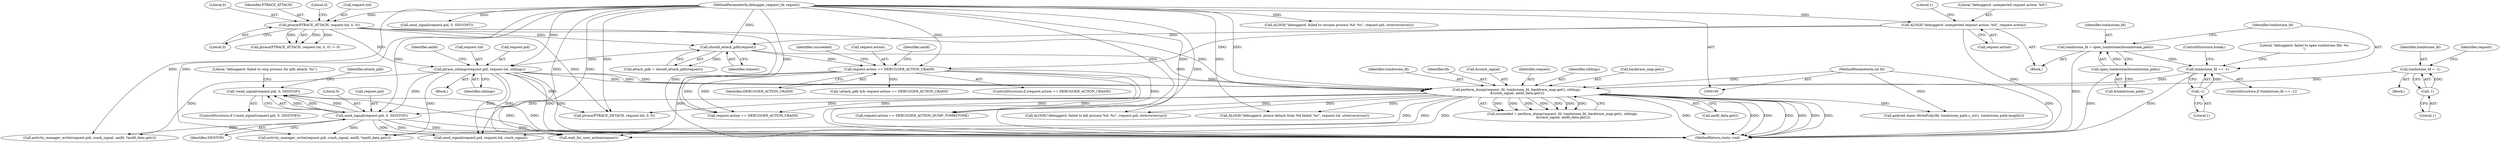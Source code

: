 digraph "1_Android_d7603583f90c2bc6074a4ee2886bd28082d7c65b_1@API" {
"1000263" [label="(Call,!send_signal(request.pid, 0, SIGSTOP))"];
"1000264" [label="(Call,send_signal(request.pid, 0, SIGSTOP))"];
"1000185" [label="(Call,ptrace_siblings(request.pid, request.tid, siblings))"];
"1000165" [label="(Call,should_attach_gdb(request))"];
"1000138" [label="(Call,ALOGE(\"debuggerd: unexpected request action: %d\", request.action))"];
"1000102" [label="(MethodParameterIn,debugger_request_t& request)"];
"1000147" [label="(Call,ptrace(PTRACE_ATTACH, request.tid, 0, 0))"];
"1000232" [label="(Call,perform_dump(request, fd, tombstone_fd, backtrace_map.get(), siblings,\n &crash_signal, amfd_data.get()))"];
"1000205" [label="(Call,request.action == DEBUGGER_ACTION_CRASH)"];
"1000101" [label="(MethodParameterIn,int fd)"];
"1000106" [label="(Call,tombstone_fd = -1)"];
"1000108" [label="(Call,-1)"];
"1000123" [label="(Call,tombstone_fd == -1)"];
"1000117" [label="(Call,tombstone_fd = open_tombstone(&tombstone_path))"];
"1000119" [label="(Call,open_tombstone(&tombstone_path))"];
"1000125" [label="(Call,-1)"];
"1000204" [label="(ControlStructure,if (request.action == DEBUGGER_ACTION_CRASH))"];
"1000120" [label="(Call,&tombstone_path)"];
"1000234" [label="(Identifier,fd)"];
"1000238" [label="(Call,&crash_signal)"];
"1000109" [label="(Literal,1)"];
"1000316" [label="(Call,!attach_gdb && request.action == DEBUGGER_ACTION_CRASH)"];
"1000265" [label="(Call,request.pid)"];
"1000124" [label="(Identifier,tombstone_fd)"];
"1000149" [label="(Call,request.tid)"];
"1000102" [label="(MethodParameterIn,debugger_request_t& request)"];
"1000365" [label="(Call,ALOGE(\"debuggerd: failed to resume process %d: %s\", request.pid, strerror(errno)))"];
"1000126" [label="(Literal,1)"];
"1000147" [label="(Call,ptrace(PTRACE_ATTACH, request.tid, 0, 0))"];
"1000146" [label="(Call,ptrace(PTRACE_ATTACH, request.tid, 0, 0) != 0)"];
"1000153" [label="(Literal,0)"];
"1000268" [label="(Literal,0)"];
"1000129" [label="(Literal,\"debuggerd: failed to open tombstone file: %s\n\")"];
"1000184" [label="(Block,)"];
"1000327" [label="(Call,send_signal(request.pid, request.tid, crash_signal))"];
"1000165" [label="(Call,should_attach_gdb(request))"];
"1000122" [label="(ControlStructure,if (tombstone_fd == -1))"];
"1000233" [label="(Identifier,request)"];
"1000152" [label="(Literal,0)"];
"1000189" [label="(Call,request.tid)"];
"1000101" [label="(MethodParameterIn,int fd)"];
"1000232" [label="(Call,perform_dump(request, fd, tombstone_fd, backtrace_map.get(), siblings,\n &crash_signal, amfd_data.get()))"];
"1000118" [label="(Identifier,tombstone_fd)"];
"1000192" [label="(Identifier,siblings)"];
"1000269" [label="(Identifier,SIGSTOP)"];
"1000119" [label="(Call,open_tombstone(&tombstone_path))"];
"1000212" [label="(Identifier,amfd)"];
"1000112" [label="(Identifier,request)"];
"1000282" [label="(Call,activity_manager_write(request.pid, crash_signal, amfd, *amfd_data.get()))"];
"1000108" [label="(Call,-1)"];
"1000292" [label="(Call,ptrace(PTRACE_DETACH, request.tid, 0, 0))"];
"1000139" [label="(Literal,\"debuggerd: unexpected request action: %d\")"];
"1000216" [label="(Identifier,succeeded)"];
"1000125" [label="(Call,-1)"];
"1000114" [label="(Block,)"];
"1000272" [label="(Literal,\"debuggerd: failed to stop process for gdb attach: %s\")"];
"1000358" [label="(Call,send_signal(request.pid, 0, SIGCONT))"];
"1000262" [label="(ControlStructure,if (!send_signal(request.pid, 0, SIGSTOP)))"];
"1000264" [label="(Call,send_signal(request.pid, 0, SIGSTOP))"];
"1000186" [label="(Call,request.pid)"];
"1000163" [label="(Call,attach_gdb = should_attach_gdb(request))"];
"1000336" [label="(Call,ALOGE(\"debuggerd: failed to kill process %d: %s\", request.pid, strerror(errno)))"];
"1000255" [label="(Call,android::base::WriteFully(fd, tombstone_path.c_str(), tombstone_path.length()))"];
"1000245" [label="(Call,request.action == DEBUGGER_ACTION_DUMP_TOMBSTONE)"];
"1000107" [label="(Identifier,tombstone_fd)"];
"1000166" [label="(Identifier,request)"];
"1000378" [label="(MethodReturn,static void)"];
"1000148" [label="(Identifier,PTRACE_ATTACH)"];
"1000106" [label="(Call,tombstone_fd = -1)"];
"1000123" [label="(Call,tombstone_fd == -1)"];
"1000263" [label="(Call,!send_signal(request.pid, 0, SIGSTOP))"];
"1000301" [label="(Call,ALOGE(\"debuggerd: ptrace detach from %d failed: %s\", request.tid, strerror(errno)))"];
"1000319" [label="(Call,request.action == DEBUGGER_ACTION_CRASH)"];
"1000138" [label="(Call,ALOGE(\"debuggerd: unexpected request action: %d\", request.action))"];
"1000237" [label="(Identifier,siblings)"];
"1000209" [label="(Identifier,DEBUGGER_ACTION_CRASH)"];
"1000346" [label="(Call,wait_for_user_action(request))"];
"1000134" [label="(ControlStructure,break;)"];
"1000230" [label="(Call,succeeded = perform_dump(request, fd, tombstone_fd, backtrace_map.get(), siblings,\n &crash_signal, amfd_data.get()))"];
"1000140" [label="(Call,request.action)"];
"1000154" [label="(Literal,0)"];
"1000240" [label="(Call,amfd_data.get())"];
"1000348" [label="(Call,activity_manager_write(request.pid, crash_signal, amfd, *amfd_data.get()))"];
"1000236" [label="(Call,backtrace_map.get())"];
"1000206" [label="(Call,request.action)"];
"1000103" [label="(Block,)"];
"1000205" [label="(Call,request.action == DEBUGGER_ACTION_CRASH)"];
"1000280" [label="(Identifier,attach_gdb)"];
"1000235" [label="(Identifier,tombstone_fd)"];
"1000196" [label="(Identifier,amfd)"];
"1000117" [label="(Call,tombstone_fd = open_tombstone(&tombstone_path))"];
"1000185" [label="(Call,ptrace_siblings(request.pid, request.tid, siblings))"];
"1000144" [label="(Literal,1)"];
"1000263" -> "1000262"  [label="AST: "];
"1000263" -> "1000264"  [label="CFG: "];
"1000264" -> "1000263"  [label="AST: "];
"1000272" -> "1000263"  [label="CFG: "];
"1000280" -> "1000263"  [label="CFG: "];
"1000263" -> "1000378"  [label="DDG: "];
"1000263" -> "1000378"  [label="DDG: "];
"1000264" -> "1000263"  [label="DDG: "];
"1000264" -> "1000263"  [label="DDG: "];
"1000264" -> "1000263"  [label="DDG: "];
"1000264" -> "1000269"  [label="CFG: "];
"1000265" -> "1000264"  [label="AST: "];
"1000268" -> "1000264"  [label="AST: "];
"1000269" -> "1000264"  [label="AST: "];
"1000264" -> "1000378"  [label="DDG: "];
"1000264" -> "1000378"  [label="DDG: "];
"1000185" -> "1000264"  [label="DDG: "];
"1000232" -> "1000264"  [label="DDG: "];
"1000102" -> "1000264"  [label="DDG: "];
"1000264" -> "1000282"  [label="DDG: "];
"1000264" -> "1000327"  [label="DDG: "];
"1000264" -> "1000346"  [label="DDG: "];
"1000264" -> "1000348"  [label="DDG: "];
"1000185" -> "1000184"  [label="AST: "];
"1000185" -> "1000192"  [label="CFG: "];
"1000186" -> "1000185"  [label="AST: "];
"1000189" -> "1000185"  [label="AST: "];
"1000192" -> "1000185"  [label="AST: "];
"1000196" -> "1000185"  [label="CFG: "];
"1000185" -> "1000378"  [label="DDG: "];
"1000185" -> "1000378"  [label="DDG: "];
"1000165" -> "1000185"  [label="DDG: "];
"1000102" -> "1000185"  [label="DDG: "];
"1000147" -> "1000185"  [label="DDG: "];
"1000185" -> "1000232"  [label="DDG: "];
"1000185" -> "1000232"  [label="DDG: "];
"1000185" -> "1000232"  [label="DDG: "];
"1000185" -> "1000282"  [label="DDG: "];
"1000185" -> "1000292"  [label="DDG: "];
"1000185" -> "1000327"  [label="DDG: "];
"1000185" -> "1000346"  [label="DDG: "];
"1000185" -> "1000348"  [label="DDG: "];
"1000165" -> "1000163"  [label="AST: "];
"1000165" -> "1000166"  [label="CFG: "];
"1000166" -> "1000165"  [label="AST: "];
"1000163" -> "1000165"  [label="CFG: "];
"1000165" -> "1000163"  [label="DDG: "];
"1000138" -> "1000165"  [label="DDG: "];
"1000147" -> "1000165"  [label="DDG: "];
"1000102" -> "1000165"  [label="DDG: "];
"1000165" -> "1000205"  [label="DDG: "];
"1000165" -> "1000232"  [label="DDG: "];
"1000138" -> "1000114"  [label="AST: "];
"1000138" -> "1000140"  [label="CFG: "];
"1000139" -> "1000138"  [label="AST: "];
"1000140" -> "1000138"  [label="AST: "];
"1000144" -> "1000138"  [label="CFG: "];
"1000138" -> "1000378"  [label="DDG: "];
"1000102" -> "1000138"  [label="DDG: "];
"1000138" -> "1000205"  [label="DDG: "];
"1000102" -> "1000100"  [label="AST: "];
"1000102" -> "1000378"  [label="DDG: "];
"1000102" -> "1000147"  [label="DDG: "];
"1000102" -> "1000205"  [label="DDG: "];
"1000102" -> "1000232"  [label="DDG: "];
"1000102" -> "1000245"  [label="DDG: "];
"1000102" -> "1000282"  [label="DDG: "];
"1000102" -> "1000292"  [label="DDG: "];
"1000102" -> "1000301"  [label="DDG: "];
"1000102" -> "1000319"  [label="DDG: "];
"1000102" -> "1000327"  [label="DDG: "];
"1000102" -> "1000336"  [label="DDG: "];
"1000102" -> "1000346"  [label="DDG: "];
"1000102" -> "1000348"  [label="DDG: "];
"1000102" -> "1000358"  [label="DDG: "];
"1000102" -> "1000365"  [label="DDG: "];
"1000147" -> "1000146"  [label="AST: "];
"1000147" -> "1000153"  [label="CFG: "];
"1000148" -> "1000147"  [label="AST: "];
"1000149" -> "1000147"  [label="AST: "];
"1000152" -> "1000147"  [label="AST: "];
"1000153" -> "1000147"  [label="AST: "];
"1000154" -> "1000147"  [label="CFG: "];
"1000147" -> "1000378"  [label="DDG: "];
"1000147" -> "1000146"  [label="DDG: "];
"1000147" -> "1000146"  [label="DDG: "];
"1000147" -> "1000146"  [label="DDG: "];
"1000147" -> "1000232"  [label="DDG: "];
"1000147" -> "1000292"  [label="DDG: "];
"1000232" -> "1000230"  [label="AST: "];
"1000232" -> "1000240"  [label="CFG: "];
"1000233" -> "1000232"  [label="AST: "];
"1000234" -> "1000232"  [label="AST: "];
"1000235" -> "1000232"  [label="AST: "];
"1000236" -> "1000232"  [label="AST: "];
"1000237" -> "1000232"  [label="AST: "];
"1000238" -> "1000232"  [label="AST: "];
"1000240" -> "1000232"  [label="AST: "];
"1000230" -> "1000232"  [label="CFG: "];
"1000232" -> "1000378"  [label="DDG: "];
"1000232" -> "1000378"  [label="DDG: "];
"1000232" -> "1000378"  [label="DDG: "];
"1000232" -> "1000378"  [label="DDG: "];
"1000232" -> "1000378"  [label="DDG: "];
"1000232" -> "1000378"  [label="DDG: "];
"1000232" -> "1000378"  [label="DDG: "];
"1000232" -> "1000230"  [label="DDG: "];
"1000232" -> "1000230"  [label="DDG: "];
"1000232" -> "1000230"  [label="DDG: "];
"1000232" -> "1000230"  [label="DDG: "];
"1000232" -> "1000230"  [label="DDG: "];
"1000232" -> "1000230"  [label="DDG: "];
"1000232" -> "1000230"  [label="DDG: "];
"1000205" -> "1000232"  [label="DDG: "];
"1000101" -> "1000232"  [label="DDG: "];
"1000106" -> "1000232"  [label="DDG: "];
"1000123" -> "1000232"  [label="DDG: "];
"1000232" -> "1000245"  [label="DDG: "];
"1000232" -> "1000255"  [label="DDG: "];
"1000232" -> "1000282"  [label="DDG: "];
"1000232" -> "1000292"  [label="DDG: "];
"1000232" -> "1000301"  [label="DDG: "];
"1000232" -> "1000319"  [label="DDG: "];
"1000232" -> "1000327"  [label="DDG: "];
"1000232" -> "1000336"  [label="DDG: "];
"1000232" -> "1000346"  [label="DDG: "];
"1000205" -> "1000204"  [label="AST: "];
"1000205" -> "1000209"  [label="CFG: "];
"1000206" -> "1000205"  [label="AST: "];
"1000209" -> "1000205"  [label="AST: "];
"1000212" -> "1000205"  [label="CFG: "];
"1000216" -> "1000205"  [label="CFG: "];
"1000205" -> "1000378"  [label="DDG: "];
"1000205" -> "1000378"  [label="DDG: "];
"1000205" -> "1000245"  [label="DDG: "];
"1000205" -> "1000316"  [label="DDG: "];
"1000205" -> "1000319"  [label="DDG: "];
"1000205" -> "1000319"  [label="DDG: "];
"1000205" -> "1000346"  [label="DDG: "];
"1000101" -> "1000100"  [label="AST: "];
"1000101" -> "1000378"  [label="DDG: "];
"1000101" -> "1000255"  [label="DDG: "];
"1000106" -> "1000103"  [label="AST: "];
"1000106" -> "1000108"  [label="CFG: "];
"1000107" -> "1000106"  [label="AST: "];
"1000108" -> "1000106"  [label="AST: "];
"1000112" -> "1000106"  [label="CFG: "];
"1000108" -> "1000106"  [label="DDG: "];
"1000108" -> "1000109"  [label="CFG: "];
"1000109" -> "1000108"  [label="AST: "];
"1000123" -> "1000122"  [label="AST: "];
"1000123" -> "1000125"  [label="CFG: "];
"1000124" -> "1000123"  [label="AST: "];
"1000125" -> "1000123"  [label="AST: "];
"1000129" -> "1000123"  [label="CFG: "];
"1000134" -> "1000123"  [label="CFG: "];
"1000123" -> "1000378"  [label="DDG: "];
"1000117" -> "1000123"  [label="DDG: "];
"1000125" -> "1000123"  [label="DDG: "];
"1000117" -> "1000114"  [label="AST: "];
"1000117" -> "1000119"  [label="CFG: "];
"1000118" -> "1000117"  [label="AST: "];
"1000119" -> "1000117"  [label="AST: "];
"1000124" -> "1000117"  [label="CFG: "];
"1000117" -> "1000378"  [label="DDG: "];
"1000119" -> "1000117"  [label="DDG: "];
"1000119" -> "1000120"  [label="CFG: "];
"1000120" -> "1000119"  [label="AST: "];
"1000119" -> "1000378"  [label="DDG: "];
"1000125" -> "1000126"  [label="CFG: "];
"1000126" -> "1000125"  [label="AST: "];
}

